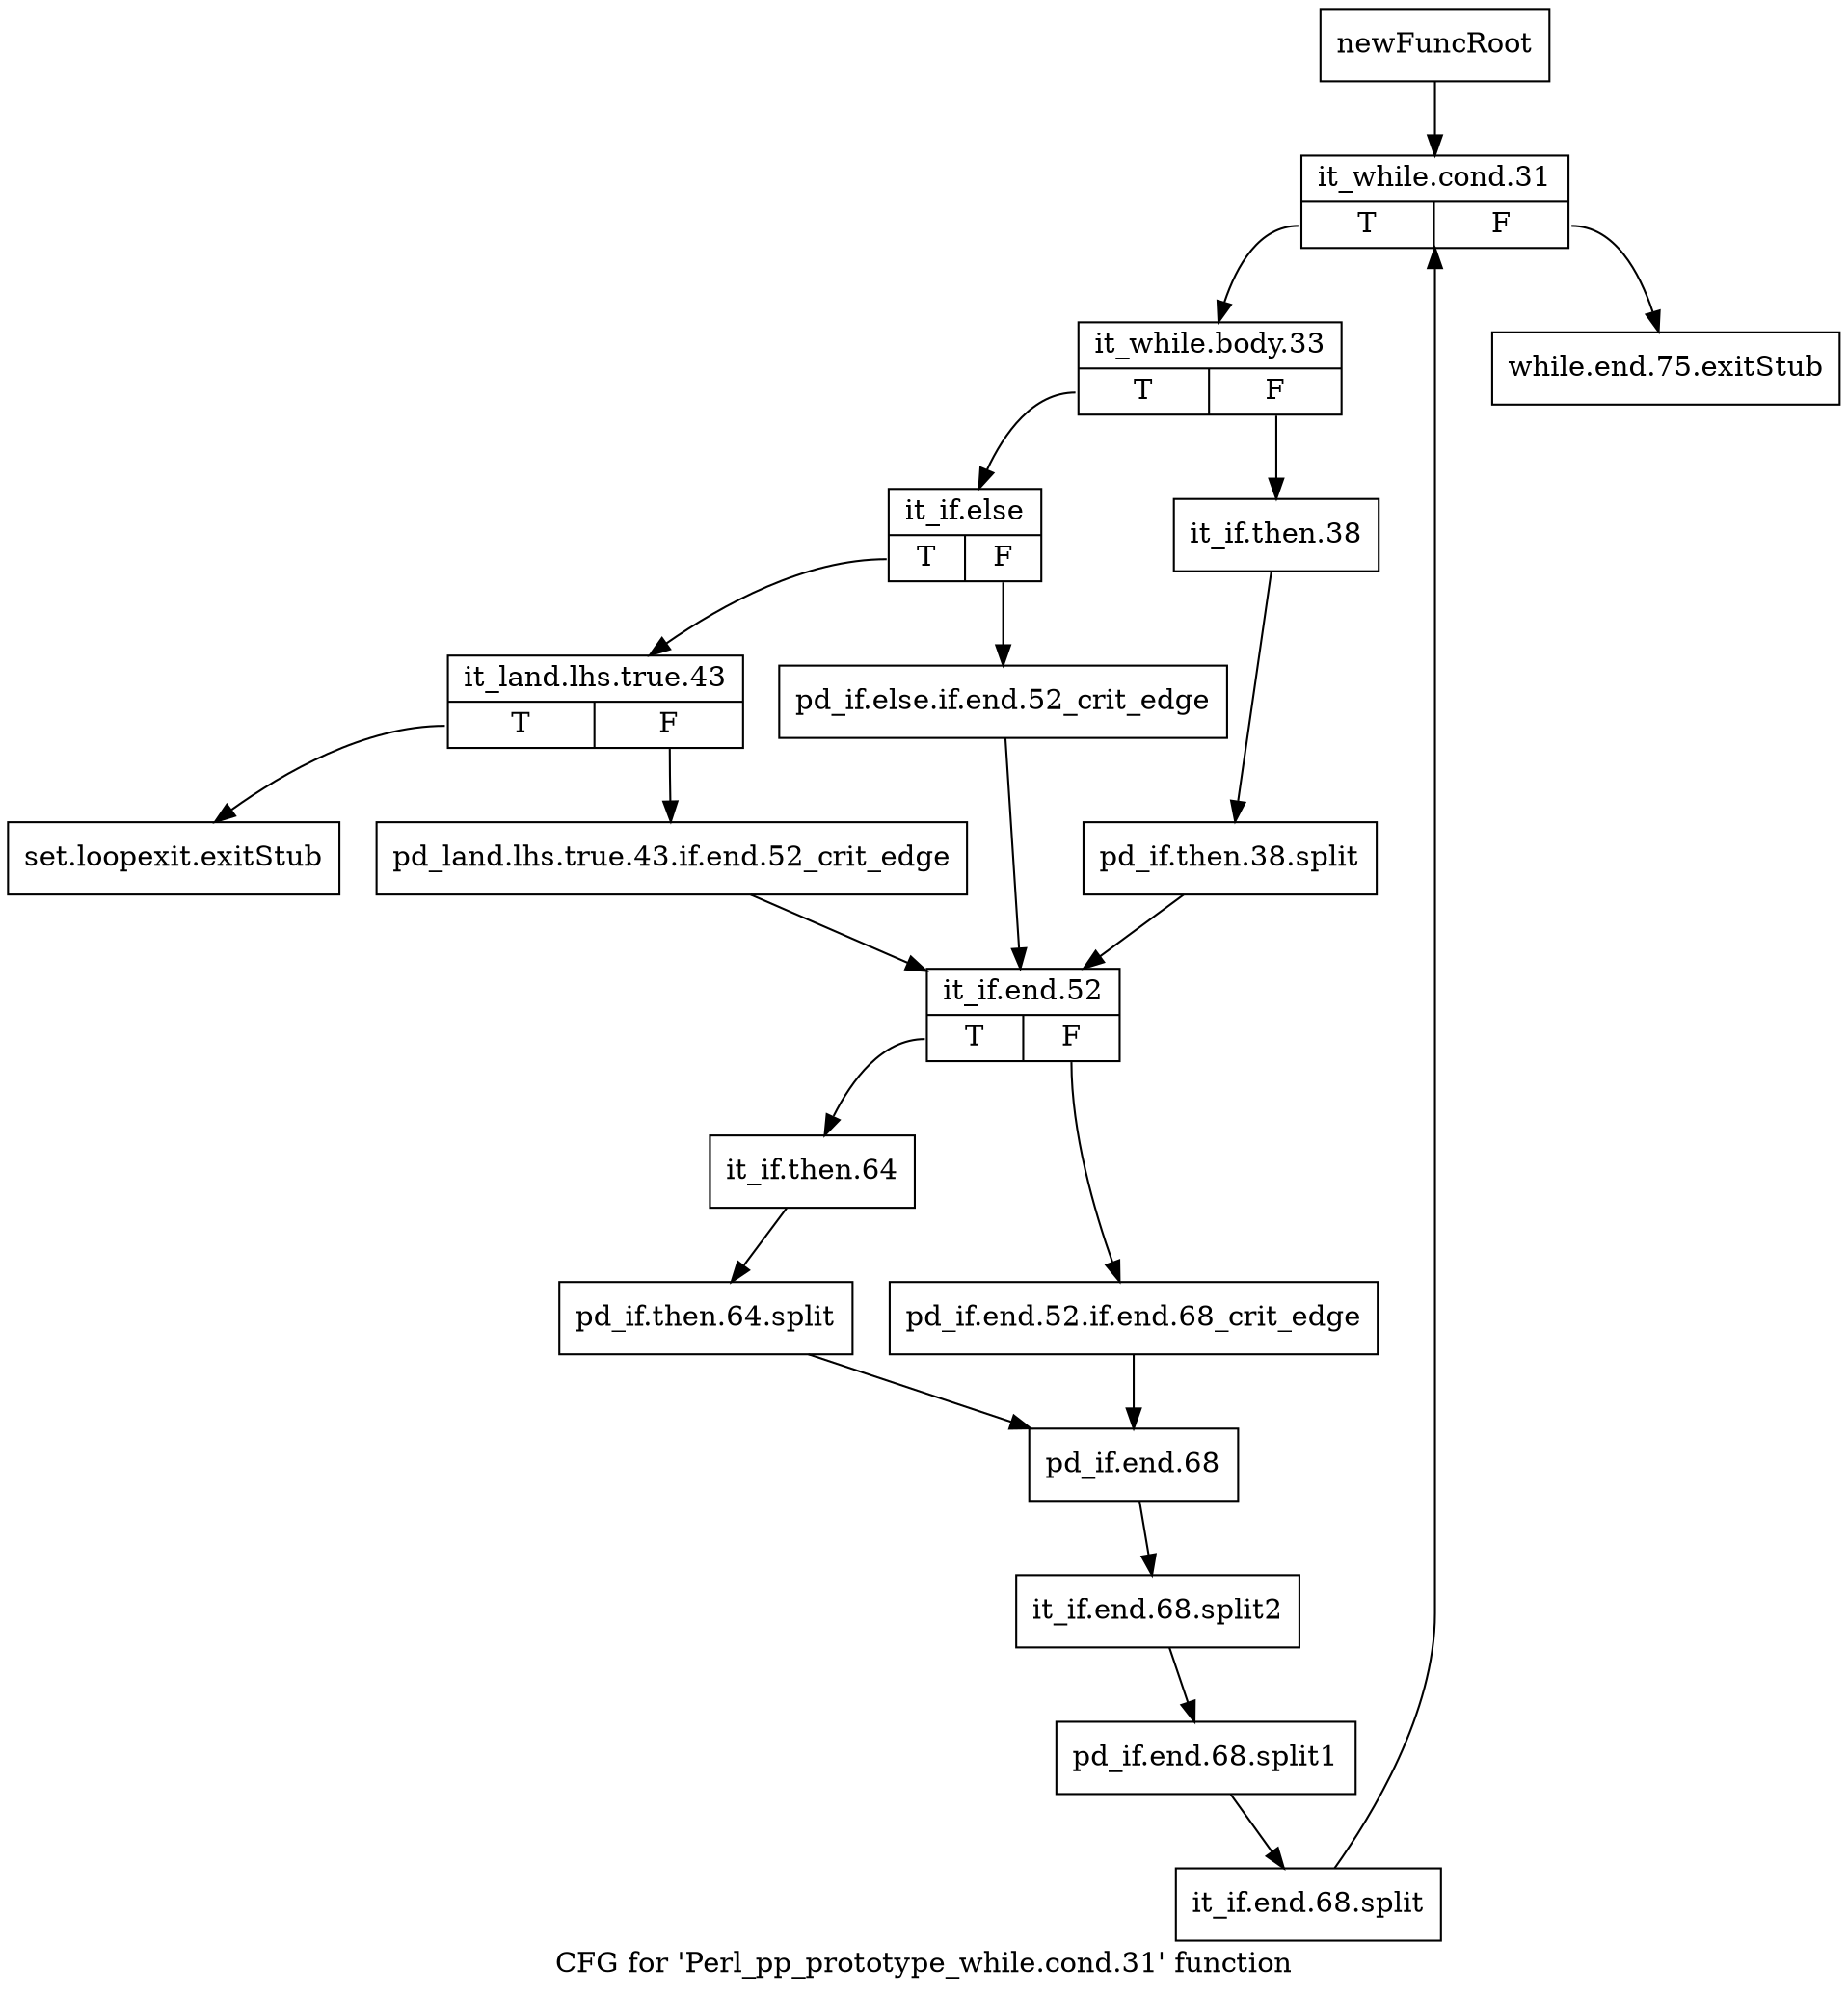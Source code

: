 digraph "CFG for 'Perl_pp_prototype_while.cond.31' function" {
	label="CFG for 'Perl_pp_prototype_while.cond.31' function";

	Node0x4e27680 [shape=record,label="{newFuncRoot}"];
	Node0x4e27680 -> Node0x4e27770;
	Node0x4e276d0 [shape=record,label="{while.end.75.exitStub}"];
	Node0x4e27720 [shape=record,label="{set.loopexit.exitStub}"];
	Node0x4e27770 [shape=record,label="{it_while.cond.31|{<s0>T|<s1>F}}"];
	Node0x4e27770:s0 -> Node0x4e277c0;
	Node0x4e27770:s1 -> Node0x4e276d0;
	Node0x4e277c0 [shape=record,label="{it_while.body.33|{<s0>T|<s1>F}}"];
	Node0x4e277c0:s0 -> Node0x4e27860;
	Node0x4e277c0:s1 -> Node0x4e27810;
	Node0x4e27810 [shape=record,label="{it_if.then.38}"];
	Node0x4e27810 -> Node0x65d6100;
	Node0x65d6100 [shape=record,label="{pd_if.then.38.split}"];
	Node0x65d6100 -> Node0x4e279a0;
	Node0x4e27860 [shape=record,label="{it_if.else|{<s0>T|<s1>F}}"];
	Node0x4e27860:s0 -> Node0x4e27900;
	Node0x4e27860:s1 -> Node0x4e278b0;
	Node0x4e278b0 [shape=record,label="{pd_if.else.if.end.52_crit_edge}"];
	Node0x4e278b0 -> Node0x4e279a0;
	Node0x4e27900 [shape=record,label="{it_land.lhs.true.43|{<s0>T|<s1>F}}"];
	Node0x4e27900:s0 -> Node0x4e27720;
	Node0x4e27900:s1 -> Node0x4e27950;
	Node0x4e27950 [shape=record,label="{pd_land.lhs.true.43.if.end.52_crit_edge}"];
	Node0x4e27950 -> Node0x4e279a0;
	Node0x4e279a0 [shape=record,label="{it_if.end.52|{<s0>T|<s1>F}}"];
	Node0x4e279a0:s0 -> Node0x4e27a40;
	Node0x4e279a0:s1 -> Node0x4e279f0;
	Node0x4e279f0 [shape=record,label="{pd_if.end.52.if.end.68_crit_edge}"];
	Node0x4e279f0 -> Node0x4e27a90;
	Node0x4e27a40 [shape=record,label="{it_if.then.64}"];
	Node0x4e27a40 -> Node0x675aa70;
	Node0x675aa70 [shape=record,label="{pd_if.then.64.split}"];
	Node0x675aa70 -> Node0x4e27a90;
	Node0x4e27a90 [shape=record,label="{pd_if.end.68}"];
	Node0x4e27a90 -> Node0x65d60b0;
	Node0x65d60b0 [shape=record,label="{it_if.end.68.split2}"];
	Node0x65d60b0 -> Node0x6459d00;
	Node0x6459d00 [shape=record,label="{pd_if.end.68.split1}"];
	Node0x6459d00 -> Node0x6459c10;
	Node0x6459c10 [shape=record,label="{it_if.end.68.split}"];
	Node0x6459c10 -> Node0x4e27770;
}
